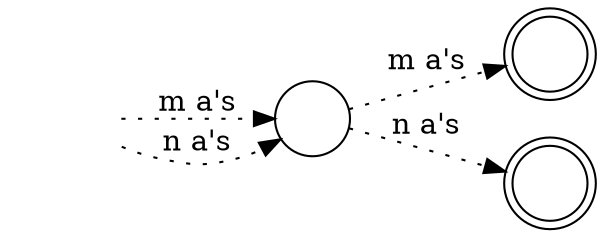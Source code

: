 digraph {

rankdir = LR ;

start[label = "", shape = "plaintext"]

mn[label = "",   style = "solid", shape = "circle"] ;
mm[label = "",   style = "solid", shape = "doublecircle"] ;
nn[label = "",   style = "solid", shape = "doublecircle"] ;

start -> mn [label = "m a's", style = "dotted"] ;
start -> mn [label = "n a's", style = "dotted"] ;
mn    -> mm [label = "m a's", style = "dotted"] ;
mn    -> nn [label = "n a's", style = "dotted"] ;

}
